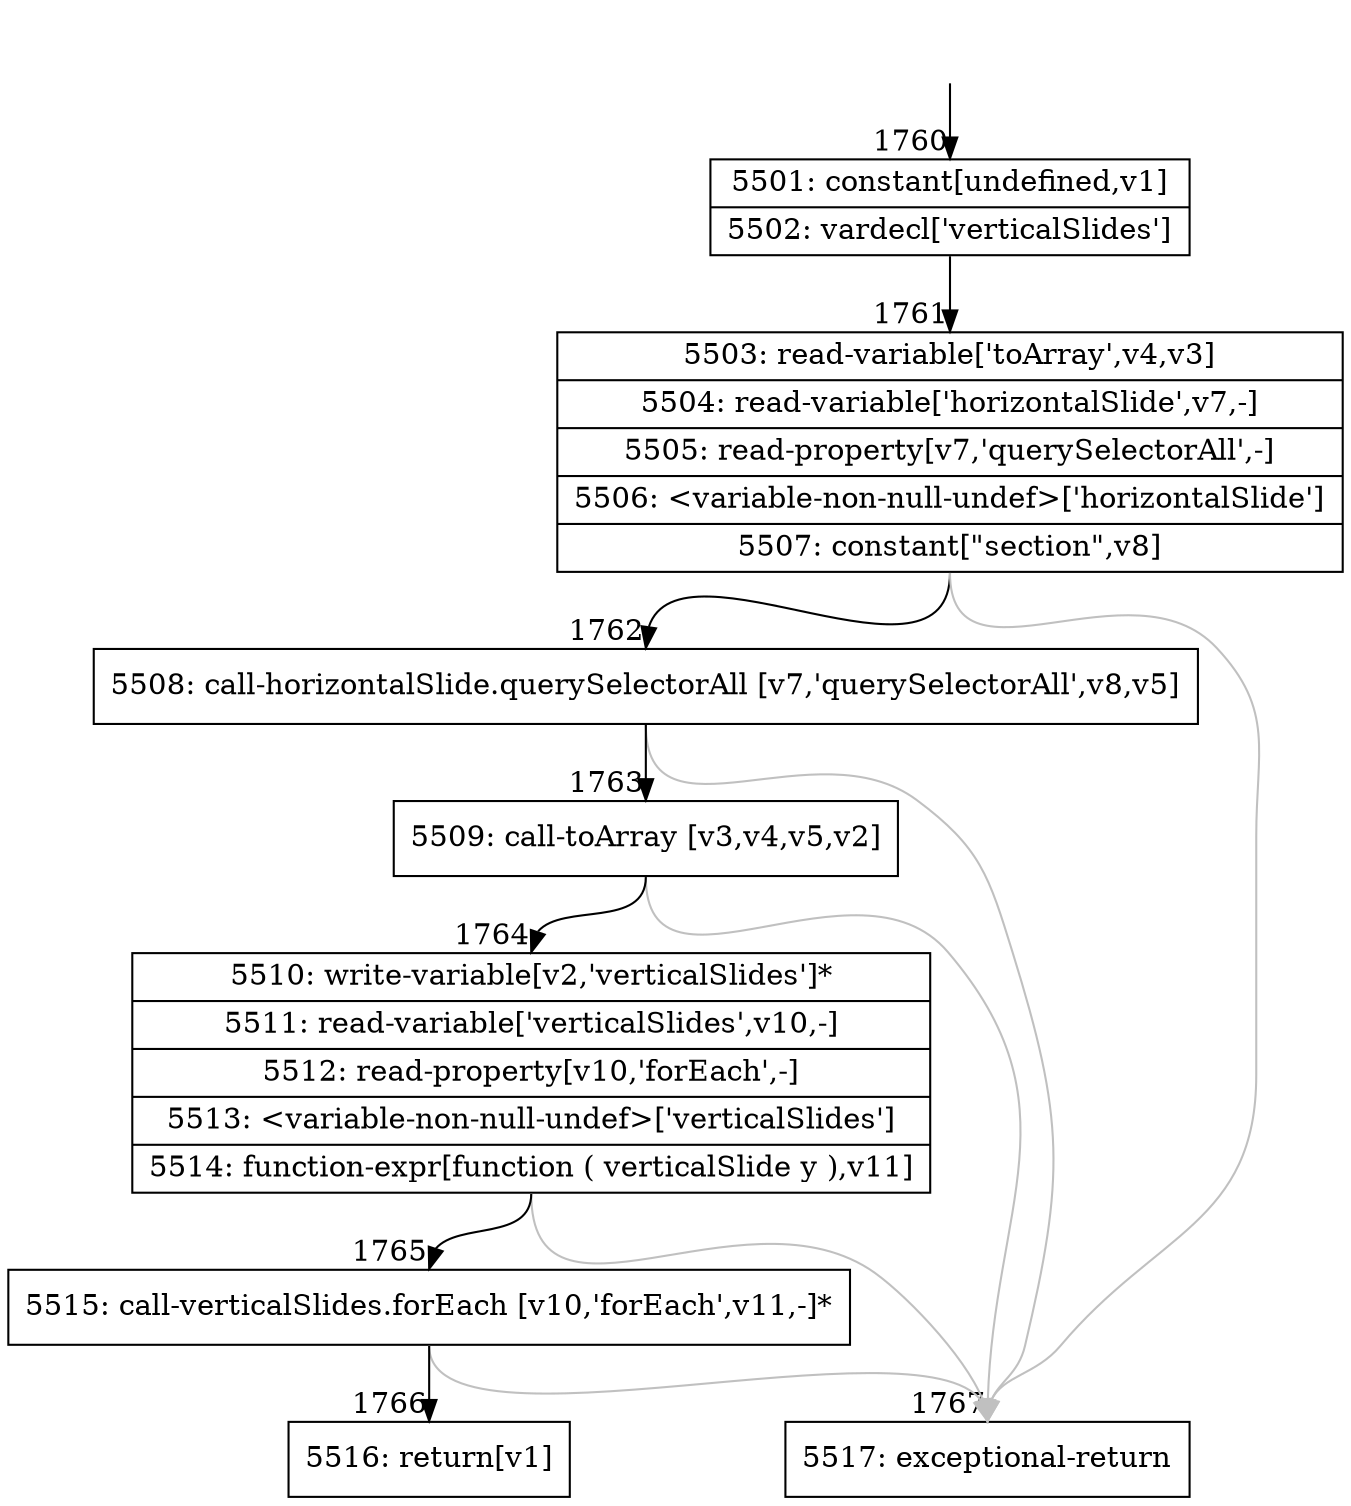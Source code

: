 digraph {
rankdir="TD"
BB_entry111[shape=none,label=""];
BB_entry111 -> BB1760 [tailport=s, headport=n, headlabel="    1760"]
BB1760 [shape=record label="{5501: constant[undefined,v1]|5502: vardecl['verticalSlides']}" ] 
BB1760 -> BB1761 [tailport=s, headport=n, headlabel="      1761"]
BB1761 [shape=record label="{5503: read-variable['toArray',v4,v3]|5504: read-variable['horizontalSlide',v7,-]|5505: read-property[v7,'querySelectorAll',-]|5506: \<variable-non-null-undef\>['horizontalSlide']|5507: constant[\"section\",v8]}" ] 
BB1761 -> BB1762 [tailport=s, headport=n, headlabel="      1762"]
BB1761 -> BB1767 [tailport=s, headport=n, color=gray, headlabel="      1767"]
BB1762 [shape=record label="{5508: call-horizontalSlide.querySelectorAll [v7,'querySelectorAll',v8,v5]}" ] 
BB1762 -> BB1763 [tailport=s, headport=n, headlabel="      1763"]
BB1762 -> BB1767 [tailport=s, headport=n, color=gray]
BB1763 [shape=record label="{5509: call-toArray [v3,v4,v5,v2]}" ] 
BB1763 -> BB1764 [tailport=s, headport=n, headlabel="      1764"]
BB1763 -> BB1767 [tailport=s, headport=n, color=gray]
BB1764 [shape=record label="{5510: write-variable[v2,'verticalSlides']*|5511: read-variable['verticalSlides',v10,-]|5512: read-property[v10,'forEach',-]|5513: \<variable-non-null-undef\>['verticalSlides']|5514: function-expr[function ( verticalSlide y ),v11]}" ] 
BB1764 -> BB1765 [tailport=s, headport=n, headlabel="      1765"]
BB1764 -> BB1767 [tailport=s, headport=n, color=gray]
BB1765 [shape=record label="{5515: call-verticalSlides.forEach [v10,'forEach',v11,-]*}" ] 
BB1765 -> BB1766 [tailport=s, headport=n, headlabel="      1766"]
BB1765 -> BB1767 [tailport=s, headport=n, color=gray]
BB1766 [shape=record label="{5516: return[v1]}" ] 
BB1767 [shape=record label="{5517: exceptional-return}" ] 
//#$~ 2224
}
